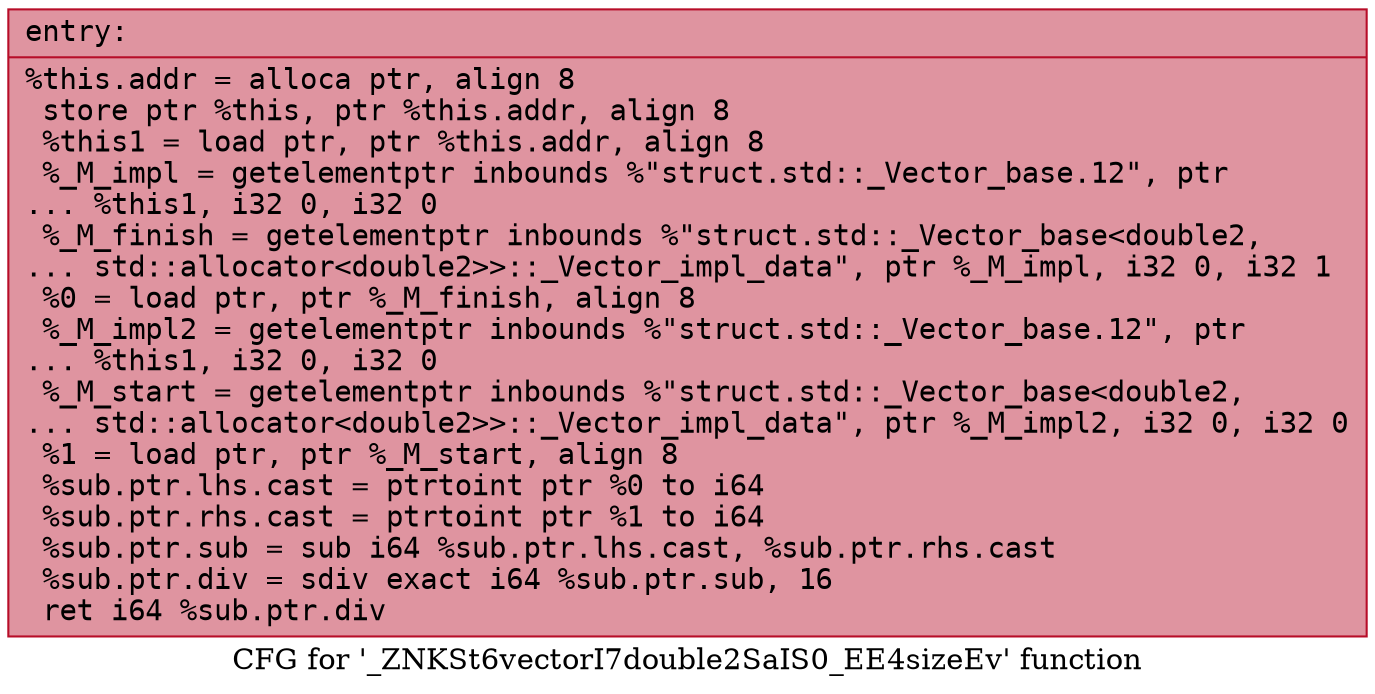 digraph "CFG for '_ZNKSt6vectorI7double2SaIS0_EE4sizeEv' function" {
	label="CFG for '_ZNKSt6vectorI7double2SaIS0_EE4sizeEv' function";

	Node0x56307d5e8630 [shape=record,color="#b70d28ff", style=filled, fillcolor="#b70d2870" fontname="Courier",label="{entry:\l|  %this.addr = alloca ptr, align 8\l  store ptr %this, ptr %this.addr, align 8\l  %this1 = load ptr, ptr %this.addr, align 8\l  %_M_impl = getelementptr inbounds %\"struct.std::_Vector_base.12\", ptr\l... %this1, i32 0, i32 0\l  %_M_finish = getelementptr inbounds %\"struct.std::_Vector_base\<double2,\l... std::allocator\<double2\>\>::_Vector_impl_data\", ptr %_M_impl, i32 0, i32 1\l  %0 = load ptr, ptr %_M_finish, align 8\l  %_M_impl2 = getelementptr inbounds %\"struct.std::_Vector_base.12\", ptr\l... %this1, i32 0, i32 0\l  %_M_start = getelementptr inbounds %\"struct.std::_Vector_base\<double2,\l... std::allocator\<double2\>\>::_Vector_impl_data\", ptr %_M_impl2, i32 0, i32 0\l  %1 = load ptr, ptr %_M_start, align 8\l  %sub.ptr.lhs.cast = ptrtoint ptr %0 to i64\l  %sub.ptr.rhs.cast = ptrtoint ptr %1 to i64\l  %sub.ptr.sub = sub i64 %sub.ptr.lhs.cast, %sub.ptr.rhs.cast\l  %sub.ptr.div = sdiv exact i64 %sub.ptr.sub, 16\l  ret i64 %sub.ptr.div\l}"];
}
